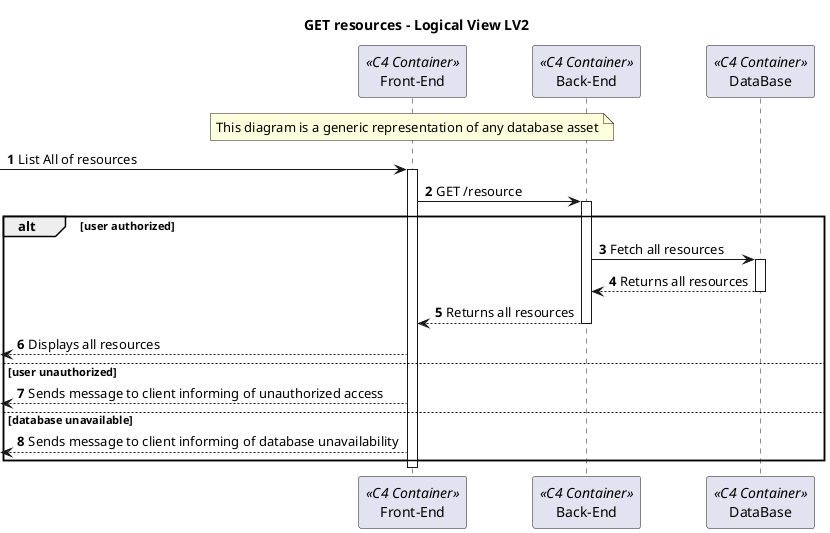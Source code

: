 @startuml Process View - Level 3

autonumber
skinparam packageStyle rect

title GET resources - Logical View LV2

participant "Front-End" as FE <<C4 Container>>
participant "Back-End" as BE <<C4 Container>>
participant "DataBase" as DB <<C4 Container>>

note over FE
This diagram is a generic representation of any database asset
end note

-> FE: List All of resources
activate FE
FE -> BE: GET /resource
activate BE
alt user authorized

BE -> DB: Fetch all resources
activate DB
DB --> BE: Returns all resources
deactivate DB

BE --> FE: Returns all resources
deactivate BE
<-- FE : Displays all resources

else user unauthorized

<-- FE: Sends message to client informing of unauthorized access

else database unavailable
<-- FE: Sends message to client informing of database unavailability
end alt
deactivate FE


@enduml